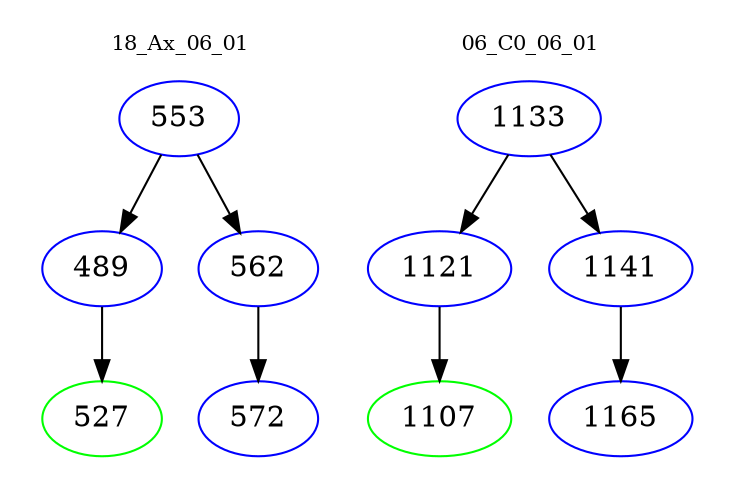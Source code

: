 digraph{
subgraph cluster_0 {
color = white
label = "18_Ax_06_01";
fontsize=10;
T0_553 [label="553", color="blue"]
T0_553 -> T0_489 [color="black"]
T0_489 [label="489", color="blue"]
T0_489 -> T0_527 [color="black"]
T0_527 [label="527", color="green"]
T0_553 -> T0_562 [color="black"]
T0_562 [label="562", color="blue"]
T0_562 -> T0_572 [color="black"]
T0_572 [label="572", color="blue"]
}
subgraph cluster_1 {
color = white
label = "06_C0_06_01";
fontsize=10;
T1_1133 [label="1133", color="blue"]
T1_1133 -> T1_1121 [color="black"]
T1_1121 [label="1121", color="blue"]
T1_1121 -> T1_1107 [color="black"]
T1_1107 [label="1107", color="green"]
T1_1133 -> T1_1141 [color="black"]
T1_1141 [label="1141", color="blue"]
T1_1141 -> T1_1165 [color="black"]
T1_1165 [label="1165", color="blue"]
}
}

